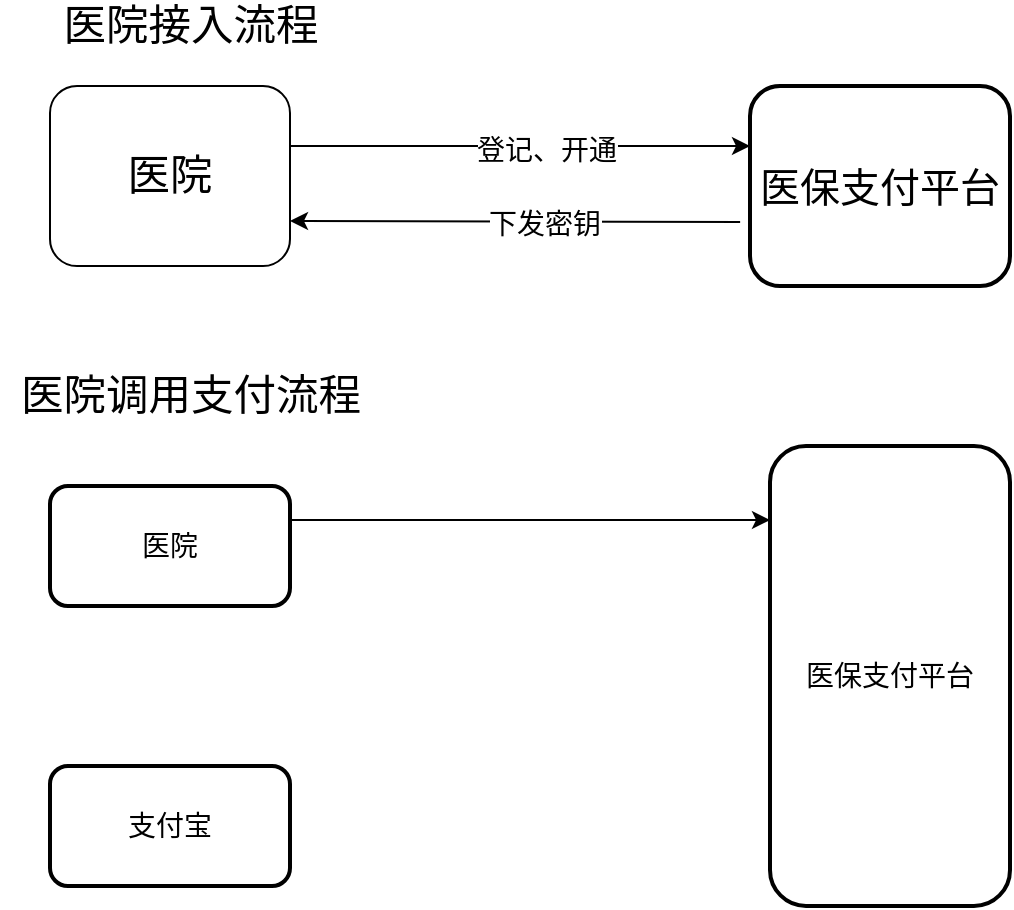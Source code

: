 <mxfile version="14.9.3" type="github">
  <diagram id="EPz6VGqHSs-VgL9DtX49" name="Page-1">
    <mxGraphModel dx="1422" dy="706" grid="1" gridSize="10" guides="1" tooltips="1" connect="1" arrows="1" fold="1" page="1" pageScale="1" pageWidth="827" pageHeight="1169" math="0" shadow="0">
      <root>
        <mxCell id="0" />
        <mxCell id="1" parent="0" />
        <mxCell id="HBfOocNenqamL7iQ2zJh-1" value="&lt;font face=&quot;黑体&quot;&gt;&lt;span style=&quot;font-size: 21.28px&quot;&gt;医院&lt;/span&gt;&lt;/font&gt;" style="rounded=1;whiteSpace=wrap;html=1;" parent="1" vertex="1">
          <mxGeometry x="170" y="60" width="120" height="90" as="geometry" />
        </mxCell>
        <mxCell id="HBfOocNenqamL7iQ2zJh-2" value="&lt;div&gt;&lt;span style=&quot;font-size: 15.96pt&quot;&gt;&lt;font face=&quot;黑体&quot;&gt;医院接入流程&lt;/font&gt;&lt;/span&gt;&lt;/div&gt;" style="text;html=1;align=center;verticalAlign=middle;resizable=0;points=[];autosize=1;strokeColor=none;" parent="1" vertex="1">
          <mxGeometry x="170" y="20" width="140" height="20" as="geometry" />
        </mxCell>
        <mxCell id="HBfOocNenqamL7iQ2zJh-3" value="" style="endArrow=classic;html=1;" parent="1" edge="1">
          <mxGeometry width="50" height="50" relative="1" as="geometry">
            <mxPoint x="290" y="90" as="sourcePoint" />
            <mxPoint x="520" y="90" as="targetPoint" />
          </mxGeometry>
        </mxCell>
        <mxCell id="HBfOocNenqamL7iQ2zJh-5" value="Text" style="edgeLabel;html=1;align=center;verticalAlign=middle;resizable=0;points=[];" parent="HBfOocNenqamL7iQ2zJh-3" vertex="1" connectable="0">
          <mxGeometry x="0.104" y="-1" relative="1" as="geometry">
            <mxPoint as="offset" />
          </mxGeometry>
        </mxCell>
        <mxCell id="HBfOocNenqamL7iQ2zJh-8" value="登记、开通" style="edgeLabel;html=1;align=center;verticalAlign=middle;resizable=0;points=[];fontSize=14;" parent="HBfOocNenqamL7iQ2zJh-3" vertex="1" connectable="0">
          <mxGeometry x="0.113" y="-2" relative="1" as="geometry">
            <mxPoint as="offset" />
          </mxGeometry>
        </mxCell>
        <mxCell id="HBfOocNenqamL7iQ2zJh-4" value="&lt;font style=&quot;font-size: 20px&quot;&gt;医保支付平台&lt;/font&gt;" style="rounded=1;whiteSpace=wrap;html=1;strokeWidth=2;" parent="1" vertex="1">
          <mxGeometry x="520" y="60" width="130" height="100" as="geometry" />
        </mxCell>
        <mxCell id="HBfOocNenqamL7iQ2zJh-9" value="" style="endArrow=classic;html=1;fontSize=14;entryX=1;entryY=0.75;entryDx=0;entryDy=0;exitX=-0.038;exitY=0.68;exitDx=0;exitDy=0;exitPerimeter=0;" parent="1" source="HBfOocNenqamL7iQ2zJh-4" target="HBfOocNenqamL7iQ2zJh-1" edge="1">
          <mxGeometry width="50" height="50" relative="1" as="geometry">
            <mxPoint x="500" y="160" as="sourcePoint" />
            <mxPoint x="550" y="110" as="targetPoint" />
          </mxGeometry>
        </mxCell>
        <mxCell id="HBfOocNenqamL7iQ2zJh-11" value="下发密钥" style="edgeLabel;html=1;align=center;verticalAlign=middle;resizable=0;points=[];fontSize=14;" parent="HBfOocNenqamL7iQ2zJh-9" vertex="1" connectable="0">
          <mxGeometry x="-0.129" y="1" relative="1" as="geometry">
            <mxPoint as="offset" />
          </mxGeometry>
        </mxCell>
        <mxCell id="HBfOocNenqamL7iQ2zJh-12" value="&lt;div&gt;&lt;span style=&quot;font-size: 15.96pt&quot;&gt;&lt;font face=&quot;黑体&quot;&gt;医院调用支付流程&lt;/font&gt;&lt;/span&gt;&lt;/div&gt;" style="text;html=1;align=center;verticalAlign=middle;resizable=0;points=[];autosize=1;strokeColor=none;fontSize=14;" parent="1" vertex="1">
          <mxGeometry x="145" y="200" width="190" height="30" as="geometry" />
        </mxCell>
        <mxCell id="HBfOocNenqamL7iQ2zJh-13" value="医院" style="rounded=1;whiteSpace=wrap;html=1;fontSize=14;strokeWidth=2;" parent="1" vertex="1">
          <mxGeometry x="170" y="260" width="120" height="60" as="geometry" />
        </mxCell>
        <mxCell id="HBfOocNenqamL7iQ2zJh-14" value="医保支付平台" style="rounded=1;whiteSpace=wrap;html=1;fontSize=14;strokeWidth=2;" parent="1" vertex="1">
          <mxGeometry x="530" y="240" width="120" height="230" as="geometry" />
        </mxCell>
        <mxCell id="HBfOocNenqamL7iQ2zJh-15" value="支付宝" style="rounded=1;whiteSpace=wrap;html=1;fontSize=14;strokeWidth=2;" parent="1" vertex="1">
          <mxGeometry x="170" y="400" width="120" height="60" as="geometry" />
        </mxCell>
        <mxCell id="HBfOocNenqamL7iQ2zJh-16" value="" style="endArrow=classic;html=1;fontSize=14;entryX=0;entryY=0.161;entryDx=0;entryDy=0;entryPerimeter=0;" parent="1" target="HBfOocNenqamL7iQ2zJh-14" edge="1">
          <mxGeometry width="50" height="50" relative="1" as="geometry">
            <mxPoint x="291" y="277" as="sourcePoint" />
            <mxPoint x="520" y="265" as="targetPoint" />
          </mxGeometry>
        </mxCell>
      </root>
    </mxGraphModel>
  </diagram>
</mxfile>
